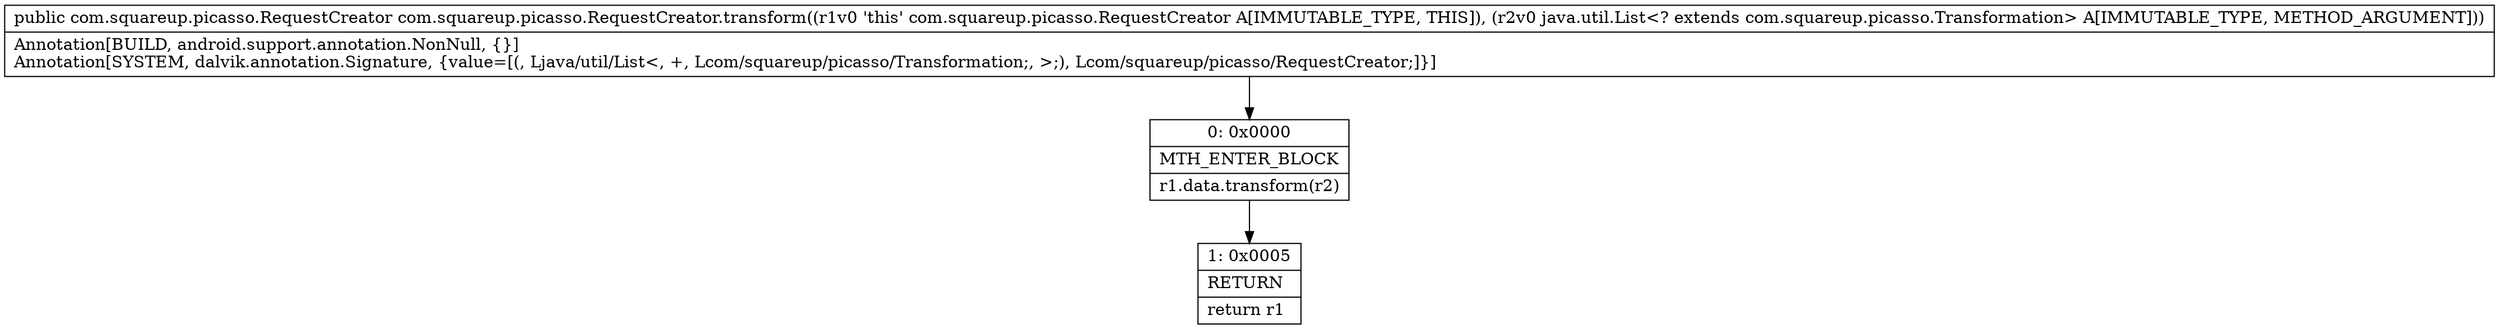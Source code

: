 digraph "CFG forcom.squareup.picasso.RequestCreator.transform(Ljava\/util\/List;)Lcom\/squareup\/picasso\/RequestCreator;" {
Node_0 [shape=record,label="{0\:\ 0x0000|MTH_ENTER_BLOCK\l|r1.data.transform(r2)\l}"];
Node_1 [shape=record,label="{1\:\ 0x0005|RETURN\l|return r1\l}"];
MethodNode[shape=record,label="{public com.squareup.picasso.RequestCreator com.squareup.picasso.RequestCreator.transform((r1v0 'this' com.squareup.picasso.RequestCreator A[IMMUTABLE_TYPE, THIS]), (r2v0 java.util.List\<? extends com.squareup.picasso.Transformation\> A[IMMUTABLE_TYPE, METHOD_ARGUMENT]))  | Annotation[BUILD, android.support.annotation.NonNull, \{\}]\lAnnotation[SYSTEM, dalvik.annotation.Signature, \{value=[(, Ljava\/util\/List\<, +, Lcom\/squareup\/picasso\/Transformation;, \>;), Lcom\/squareup\/picasso\/RequestCreator;]\}]\l}"];
MethodNode -> Node_0;
Node_0 -> Node_1;
}

